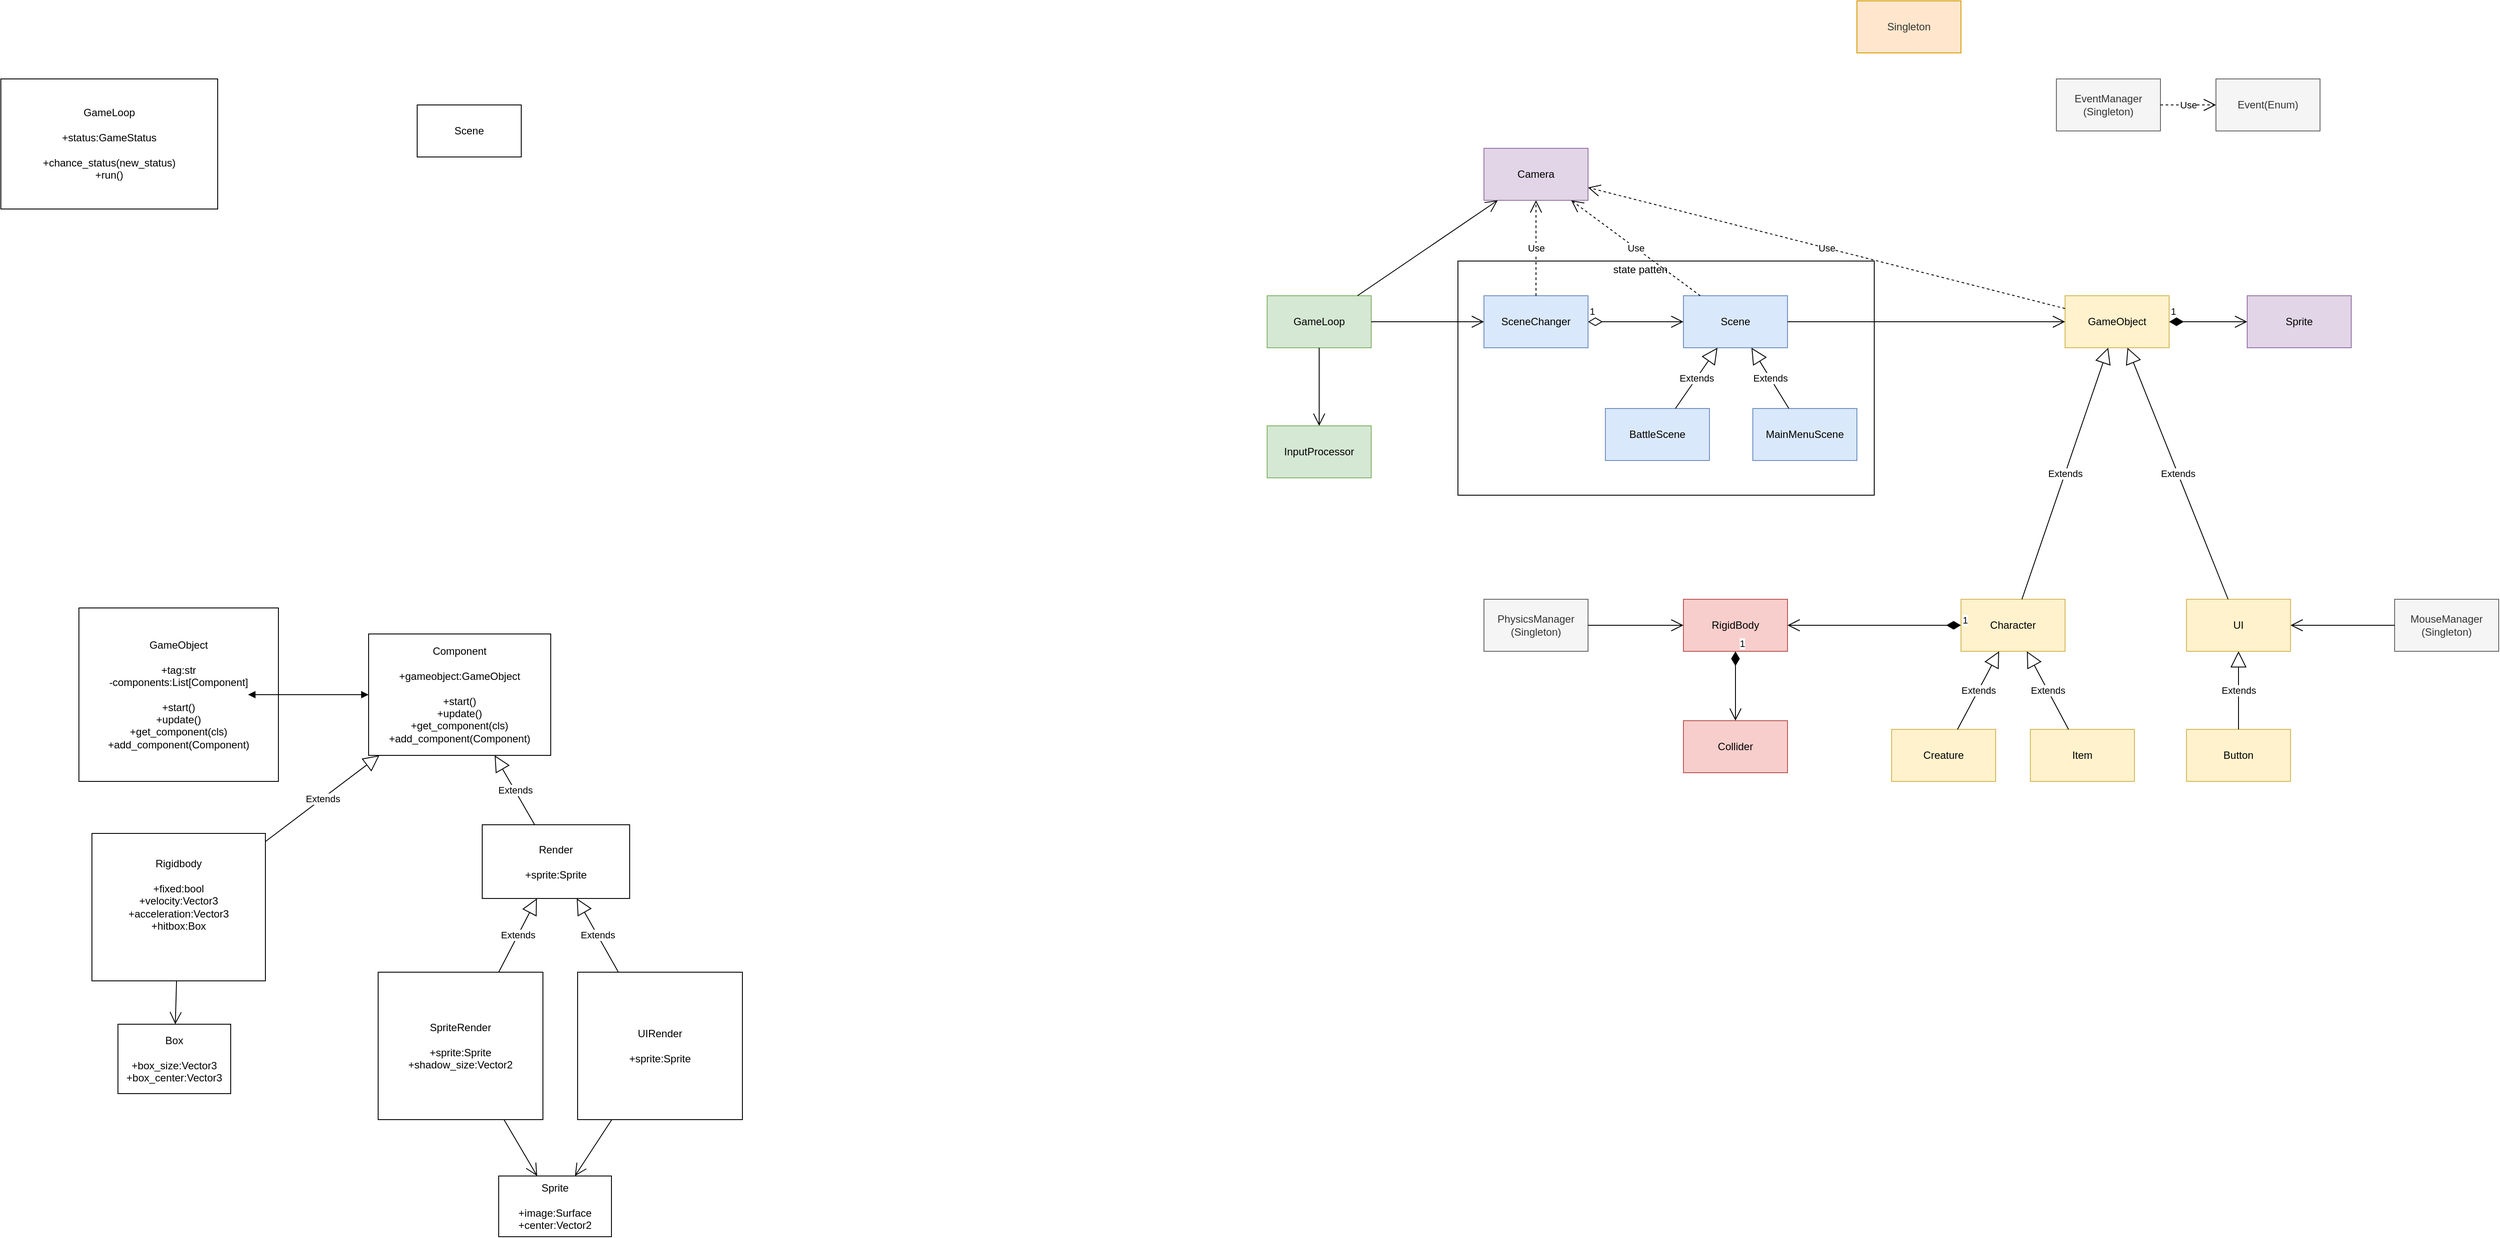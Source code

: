 <mxfile version="14.6.13" type="device"><diagram id="hKgxQPDrDTI2ahVSoKOb" name="第1頁"><mxGraphModel dx="1576" dy="1725" grid="1" gridSize="10" guides="1" tooltips="1" connect="1" arrows="1" fold="1" page="1" pageScale="1" pageWidth="827" pageHeight="1169" math="0" shadow="0"><root><mxCell id="0"/><mxCell id="1" parent="0"/><mxCell id="htQS5B944gYc3f_GTCxN-73" value="" style="whiteSpace=wrap;html=1;" vertex="1" parent="1"><mxGeometry x="960" y="20" width="480" height="270" as="geometry"/></mxCell><mxCell id="OlO2QIQrNW6RsAEBP56r-2" value="GameObject&lt;br&gt;&lt;br&gt;+tag:str&lt;br&gt;-components:List[Component]&lt;br&gt;&lt;br&gt;+start()&lt;br&gt;+update()&lt;br&gt;+get_component(cls)&lt;br&gt;+add_component(Component)" style="whiteSpace=wrap;html=1;" parent="1" vertex="1"><mxGeometry x="-630" y="420" width="230" height="200" as="geometry"/></mxCell><mxCell id="OlO2QIQrNW6RsAEBP56r-3" value="Sprite&lt;br&gt;&lt;br&gt;+image:Surface&lt;br&gt;+center:Vector2" style="whiteSpace=wrap;html=1;" parent="1" vertex="1"><mxGeometry x="-146" y="1075" width="130" height="70" as="geometry"/></mxCell><mxCell id="OlO2QIQrNW6RsAEBP56r-4" value="&lt;span style=&quot;text-align: left&quot;&gt;Character&lt;br&gt;&lt;/span&gt;" style="whiteSpace=wrap;html=1;fillColor=#fff2cc;strokeColor=#d6b656;" parent="1" vertex="1"><mxGeometry x="1540" y="410" width="120" height="60" as="geometry"/></mxCell><mxCell id="OlO2QIQrNW6RsAEBP56r-6" value="&lt;span&gt;Rigidbody&lt;br&gt;&lt;br&gt;+fixed:bool&lt;br&gt;+velocity:Vector3&lt;br&gt;+acceleration:Vector3&lt;br&gt;+hitbox:Box&lt;br&gt;&lt;br&gt;&lt;br&gt;&lt;/span&gt;" style="whiteSpace=wrap;html=1;" parent="1" vertex="1"><mxGeometry x="-615" y="680" width="200" height="170" as="geometry"/></mxCell><mxCell id="OlO2QIQrNW6RsAEBP56r-10" value="PhysicsManager&lt;br&gt;(Singleton)" style="whiteSpace=wrap;html=1;fillColor=#f5f5f5;strokeColor=#666666;fontColor=#333333;" parent="1" vertex="1"><mxGeometry x="990" y="410" width="120" height="60" as="geometry"/></mxCell><mxCell id="OlO2QIQrNW6RsAEBP56r-11" value="Camera" style="whiteSpace=wrap;html=1;fillColor=#e1d5e7;strokeColor=#9673a6;" parent="1" vertex="1"><mxGeometry x="990" y="-110" width="120" height="60" as="geometry"/></mxCell><mxCell id="OlO2QIQrNW6RsAEBP56r-12" value="Box&lt;br&gt;&lt;br&gt;+box_size:Vector3&lt;br&gt;+box_center:Vector3" style="whiteSpace=wrap;html=1;" parent="1" vertex="1"><mxGeometry x="-585" y="900" width="130" height="80" as="geometry"/></mxCell><mxCell id="OlO2QIQrNW6RsAEBP56r-13" value="GameLoop&lt;br&gt;&lt;br&gt;+status:GameStatus&lt;br&gt;&lt;br&gt;+chance_status(new_status)&lt;br&gt;+run()" style="whiteSpace=wrap;html=1;" parent="1" vertex="1"><mxGeometry x="-720" y="-190" width="250" height="150" as="geometry"/></mxCell><mxCell id="tJfwO-fEe4IgKujEnh0J-1" value="Scene" style="whiteSpace=wrap;html=1;" parent="1" vertex="1"><mxGeometry x="-240" y="-160" width="120" height="60" as="geometry"/></mxCell><mxCell id="tJfwO-fEe4IgKujEnh0J-2" value="&lt;span&gt;Component&lt;br&gt;&lt;br&gt;+gameobject:GameObject&lt;br&gt;&lt;br&gt;&lt;/span&gt;+start()&lt;br&gt;+update()&lt;br&gt;+get_component(cls)&lt;br&gt;+add_component(Component)&lt;span&gt;&lt;br&gt;&lt;/span&gt;" style="whiteSpace=wrap;html=1;" parent="1" vertex="1"><mxGeometry x="-296" y="450" width="210" height="140" as="geometry"/></mxCell><mxCell id="tJfwO-fEe4IgKujEnh0J-3" value="SpriteRender&lt;br&gt;&lt;br&gt;+sprite:Sprite&lt;br&gt;+shadow_size:Vector2" style="whiteSpace=wrap;html=1;" parent="1" vertex="1"><mxGeometry x="-285" y="840" width="190" height="170" as="geometry"/></mxCell><mxCell id="tJfwO-fEe4IgKujEnh0J-7" value="" style="endArrow=block;startArrow=block;endFill=1;startFill=1;html=1;" parent="1" target="tJfwO-fEe4IgKujEnh0J-2" edge="1"><mxGeometry width="160" relative="1" as="geometry"><mxPoint x="-435" y="520" as="sourcePoint"/><mxPoint x="-225" y="620" as="targetPoint"/></mxGeometry></mxCell><mxCell id="tJfwO-fEe4IgKujEnh0J-8" value="Extends" style="endArrow=block;endSize=16;endFill=0;html=1;" parent="1" source="OlO2QIQrNW6RsAEBP56r-6" target="tJfwO-fEe4IgKujEnh0J-2" edge="1"><mxGeometry width="160" relative="1" as="geometry"><mxPoint x="-205" y="700" as="sourcePoint"/><mxPoint x="-45" y="700" as="targetPoint"/></mxGeometry></mxCell><mxCell id="tJfwO-fEe4IgKujEnh0J-9" value="Extends" style="endArrow=block;endSize=16;endFill=0;html=1;" parent="1" source="tJfwO-fEe4IgKujEnh0J-14" target="tJfwO-fEe4IgKujEnh0J-2" edge="1"><mxGeometry width="160" relative="1" as="geometry"><mxPoint x="-175" y="820" as="sourcePoint"/><mxPoint x="-15" y="820" as="targetPoint"/></mxGeometry></mxCell><mxCell id="tJfwO-fEe4IgKujEnh0J-10" value="" style="endArrow=open;endFill=1;endSize=12;html=1;" parent="1" source="OlO2QIQrNW6RsAEBP56r-6" target="OlO2QIQrNW6RsAEBP56r-12" edge="1"><mxGeometry width="160" relative="1" as="geometry"><mxPoint x="-635" y="890" as="sourcePoint"/><mxPoint x="-475" y="890" as="targetPoint"/></mxGeometry></mxCell><mxCell id="tJfwO-fEe4IgKujEnh0J-11" value="" style="endArrow=open;endFill=1;endSize=12;html=1;" parent="1" source="tJfwO-fEe4IgKujEnh0J-3" target="OlO2QIQrNW6RsAEBP56r-3" edge="1"><mxGeometry width="160" relative="1" as="geometry"><mxPoint x="-215" y="890" as="sourcePoint"/><mxPoint x="-55" y="890" as="targetPoint"/></mxGeometry></mxCell><mxCell id="tJfwO-fEe4IgKujEnh0J-12" value="UIRender&lt;br&gt;&lt;br&gt;+sprite:Sprite" style="whiteSpace=wrap;html=1;" parent="1" vertex="1"><mxGeometry x="-55" y="840" width="190" height="170" as="geometry"/></mxCell><mxCell id="tJfwO-fEe4IgKujEnh0J-13" value="" style="endArrow=open;endFill=1;endSize=12;html=1;" parent="1" source="tJfwO-fEe4IgKujEnh0J-12" target="OlO2QIQrNW6RsAEBP56r-3" edge="1"><mxGeometry width="160" relative="1" as="geometry"><mxPoint x="-65.5" y="850" as="sourcePoint"/><mxPoint x="-33.441" y="900" as="targetPoint"/></mxGeometry></mxCell><mxCell id="tJfwO-fEe4IgKujEnh0J-14" value="Render&lt;br&gt;&lt;br&gt;+sprite:Sprite" style="whiteSpace=wrap;html=1;" parent="1" vertex="1"><mxGeometry x="-165" y="670" width="170" height="85" as="geometry"/></mxCell><mxCell id="tJfwO-fEe4IgKujEnh0J-15" value="Extends" style="endArrow=block;endSize=16;endFill=0;html=1;" parent="1" source="tJfwO-fEe4IgKujEnh0J-12" target="tJfwO-fEe4IgKujEnh0J-14" edge="1"><mxGeometry width="160" relative="1" as="geometry"><mxPoint x="-35" y="590.001" as="sourcePoint"/><mxPoint x="-86" y="587.356" as="targetPoint"/></mxGeometry></mxCell><mxCell id="tJfwO-fEe4IgKujEnh0J-16" value="Extends" style="endArrow=block;endSize=16;endFill=0;html=1;" parent="1" source="tJfwO-fEe4IgKujEnh0J-3" target="tJfwO-fEe4IgKujEnh0J-14" edge="1"><mxGeometry width="160" relative="1" as="geometry"><mxPoint x="-44" y="642.641" as="sourcePoint"/><mxPoint x="-95" y="639.996" as="targetPoint"/></mxGeometry></mxCell><mxCell id="htQS5B944gYc3f_GTCxN-1" value="GameObject" style="whiteSpace=wrap;html=1;fillColor=#fff2cc;strokeColor=#d6b656;" vertex="1" parent="1"><mxGeometry x="1660" y="60" width="120" height="60" as="geometry"/></mxCell><mxCell id="htQS5B944gYc3f_GTCxN-2" value="Creature" style="whiteSpace=wrap;html=1;fillColor=#fff2cc;strokeColor=#d6b656;" vertex="1" parent="1"><mxGeometry x="1460" y="560" width="120" height="60" as="geometry"/></mxCell><mxCell id="htQS5B944gYc3f_GTCxN-3" value="UI" style="whiteSpace=wrap;html=1;fillColor=#fff2cc;strokeColor=#d6b656;" vertex="1" parent="1"><mxGeometry x="1800" y="410" width="120" height="60" as="geometry"/></mxCell><mxCell id="htQS5B944gYc3f_GTCxN-5" value="Item" style="whiteSpace=wrap;html=1;fillColor=#fff2cc;strokeColor=#d6b656;" vertex="1" parent="1"><mxGeometry x="1620" y="560" width="120" height="60" as="geometry"/></mxCell><mxCell id="htQS5B944gYc3f_GTCxN-6" value="Button" style="whiteSpace=wrap;html=1;fillColor=#fff2cc;strokeColor=#d6b656;" vertex="1" parent="1"><mxGeometry x="1800" y="560" width="120" height="60" as="geometry"/></mxCell><mxCell id="htQS5B944gYc3f_GTCxN-12" value="GameLoop" style="whiteSpace=wrap;html=1;fillColor=#d5e8d4;strokeColor=#82b366;" vertex="1" parent="1"><mxGeometry x="740" y="60" width="120" height="60" as="geometry"/></mxCell><mxCell id="htQS5B944gYc3f_GTCxN-13" value="Scene" style="whiteSpace=wrap;html=1;fillColor=#dae8fc;strokeColor=#6c8ebf;" vertex="1" parent="1"><mxGeometry x="1220" y="60" width="120" height="60" as="geometry"/></mxCell><mxCell id="htQS5B944gYc3f_GTCxN-15" value="BattleScene" style="whiteSpace=wrap;html=1;fillColor=#dae8fc;strokeColor=#6c8ebf;" vertex="1" parent="1"><mxGeometry x="1130" y="190" width="120" height="60" as="geometry"/></mxCell><mxCell id="htQS5B944gYc3f_GTCxN-18" value="Extends" style="endArrow=block;endSize=16;endFill=0;html=1;" edge="1" parent="1" source="htQS5B944gYc3f_GTCxN-2" target="OlO2QIQrNW6RsAEBP56r-4"><mxGeometry width="160" relative="1" as="geometry"><mxPoint x="1450" y="420" as="sourcePoint"/><mxPoint x="1610" y="420" as="targetPoint"/></mxGeometry></mxCell><mxCell id="htQS5B944gYc3f_GTCxN-19" value="Extends" style="endArrow=block;endSize=16;endFill=0;html=1;" edge="1" parent="1" source="htQS5B944gYc3f_GTCxN-5" target="OlO2QIQrNW6RsAEBP56r-4"><mxGeometry width="160" relative="1" as="geometry"><mxPoint x="1540" y="480" as="sourcePoint"/><mxPoint x="1580" y="420" as="targetPoint"/></mxGeometry></mxCell><mxCell id="htQS5B944gYc3f_GTCxN-20" value="Extends" style="endArrow=block;endSize=16;endFill=0;html=1;" edge="1" parent="1" source="htQS5B944gYc3f_GTCxN-6" target="htQS5B944gYc3f_GTCxN-3"><mxGeometry width="160" relative="1" as="geometry"><mxPoint x="1650" y="480" as="sourcePoint"/><mxPoint x="1610" y="420" as="targetPoint"/></mxGeometry></mxCell><mxCell id="htQS5B944gYc3f_GTCxN-21" value="Extends" style="endArrow=block;endSize=16;endFill=0;html=1;" edge="1" parent="1" source="OlO2QIQrNW6RsAEBP56r-4" target="htQS5B944gYc3f_GTCxN-1"><mxGeometry width="160" relative="1" as="geometry"><mxPoint x="1760" y="260" as="sourcePoint"/><mxPoint x="1800" y="200" as="targetPoint"/></mxGeometry></mxCell><mxCell id="htQS5B944gYc3f_GTCxN-22" value="Extends" style="endArrow=block;endSize=16;endFill=0;html=1;" edge="1" parent="1" source="htQS5B944gYc3f_GTCxN-3" target="htQS5B944gYc3f_GTCxN-1"><mxGeometry width="160" relative="1" as="geometry"><mxPoint x="1509.231" y="140" as="sourcePoint"/><mxPoint x="1600.769" y="70" as="targetPoint"/></mxGeometry></mxCell><mxCell id="htQS5B944gYc3f_GTCxN-23" value="Extends" style="endArrow=block;endSize=16;endFill=0;html=1;" edge="1" parent="1" source="htQS5B944gYc3f_GTCxN-15" target="htQS5B944gYc3f_GTCxN-13"><mxGeometry width="160" relative="1" as="geometry"><mxPoint x="1618.462" y="380" as="sourcePoint"/><mxPoint x="1521.538" y="310" as="targetPoint"/></mxGeometry></mxCell><mxCell id="htQS5B944gYc3f_GTCxN-28" value="" style="endArrow=open;endFill=1;endSize=12;html=1;" edge="1" parent="1" source="htQS5B944gYc3f_GTCxN-13" target="htQS5B944gYc3f_GTCxN-1"><mxGeometry width="160" relative="1" as="geometry"><mxPoint x="1110" y="100" as="sourcePoint"/><mxPoint x="1230" y="100" as="targetPoint"/></mxGeometry></mxCell><mxCell id="htQS5B944gYc3f_GTCxN-32" value="SceneChanger" style="whiteSpace=wrap;html=1;fillColor=#dae8fc;strokeColor=#6c8ebf;" vertex="1" parent="1"><mxGeometry x="990" y="60" width="120" height="60" as="geometry"/></mxCell><mxCell id="htQS5B944gYc3f_GTCxN-37" value="1" style="endArrow=open;html=1;endSize=12;startArrow=diamondThin;startSize=14;startFill=0;edgeStyle=orthogonalEdgeStyle;align=left;verticalAlign=bottom;" edge="1" parent="1" source="htQS5B944gYc3f_GTCxN-32" target="htQS5B944gYc3f_GTCxN-13"><mxGeometry x="-1" y="3" relative="1" as="geometry"><mxPoint x="1020" y="270" as="sourcePoint"/><mxPoint x="1180" y="270" as="targetPoint"/></mxGeometry></mxCell><mxCell id="htQS5B944gYc3f_GTCxN-40" value="" style="endArrow=open;endFill=1;endSize=12;html=1;" edge="1" parent="1" source="htQS5B944gYc3f_GTCxN-12" target="htQS5B944gYc3f_GTCxN-32"><mxGeometry width="160" relative="1" as="geometry"><mxPoint x="880" y="120" as="sourcePoint"/><mxPoint x="1040" y="120" as="targetPoint"/></mxGeometry></mxCell><mxCell id="htQS5B944gYc3f_GTCxN-41" value="" style="endArrow=open;endFill=1;endSize=12;html=1;" edge="1" parent="1" source="htQS5B944gYc3f_GTCxN-12" target="OlO2QIQrNW6RsAEBP56r-11"><mxGeometry width="160" relative="1" as="geometry"><mxPoint x="957" y="55.767" as="sourcePoint"/><mxPoint x="1000" y="74.233" as="targetPoint"/></mxGeometry></mxCell><mxCell id="htQS5B944gYc3f_GTCxN-42" value="Use" style="endArrow=open;endSize=12;dashed=1;html=1;" edge="1" parent="1" source="htQS5B944gYc3f_GTCxN-32" target="OlO2QIQrNW6RsAEBP56r-11"><mxGeometry width="160" relative="1" as="geometry"><mxPoint x="1010" y="150" as="sourcePoint"/><mxPoint x="1170" y="150" as="targetPoint"/></mxGeometry></mxCell><mxCell id="htQS5B944gYc3f_GTCxN-43" value="Use" style="endArrow=open;endSize=12;dashed=1;html=1;" edge="1" parent="1" source="htQS5B944gYc3f_GTCxN-13" target="OlO2QIQrNW6RsAEBP56r-11"><mxGeometry width="160" relative="1" as="geometry"><mxPoint x="1060" y="70" as="sourcePoint"/><mxPoint x="1060" y="-10" as="targetPoint"/></mxGeometry></mxCell><mxCell id="htQS5B944gYc3f_GTCxN-44" value="Use" style="endArrow=open;endSize=12;dashed=1;html=1;" edge="1" parent="1" source="htQS5B944gYc3f_GTCxN-1" target="OlO2QIQrNW6RsAEBP56r-11"><mxGeometry width="160" relative="1" as="geometry"><mxPoint x="1240.714" y="70" as="sourcePoint"/><mxPoint x="1109.286" y="-10" as="targetPoint"/></mxGeometry></mxCell><mxCell id="htQS5B944gYc3f_GTCxN-47" value="RigidBody" style="whiteSpace=wrap;html=1;fillColor=#f8cecc;strokeColor=#b85450;" vertex="1" parent="1"><mxGeometry x="1220" y="410" width="120" height="60" as="geometry"/></mxCell><mxCell id="htQS5B944gYc3f_GTCxN-48" value="1" style="endArrow=open;html=1;endSize=12;startArrow=diamondThin;startSize=14;startFill=1;edgeStyle=orthogonalEdgeStyle;align=left;verticalAlign=bottom;strokeColor=#000000;" edge="1" parent="1" source="OlO2QIQrNW6RsAEBP56r-4" target="htQS5B944gYc3f_GTCxN-47"><mxGeometry x="-1" y="3" relative="1" as="geometry"><mxPoint x="1130" y="550" as="sourcePoint"/><mxPoint x="1290" y="550" as="targetPoint"/></mxGeometry></mxCell><mxCell id="htQS5B944gYc3f_GTCxN-51" value="1" style="endArrow=open;html=1;endSize=12;startArrow=diamondThin;startSize=14;startFill=1;edgeStyle=orthogonalEdgeStyle;align=left;verticalAlign=bottom;strokeColor=#000000;" edge="1" parent="1" source="htQS5B944gYc3f_GTCxN-47" target="htQS5B944gYc3f_GTCxN-52"><mxGeometry x="-1" y="3" relative="1" as="geometry"><mxPoint x="1200" y="500" as="sourcePoint"/><mxPoint x="1300" y="550" as="targetPoint"/></mxGeometry></mxCell><mxCell id="htQS5B944gYc3f_GTCxN-52" value="Collider" style="whiteSpace=wrap;html=1;fillColor=#f8cecc;strokeColor=#b85450;" vertex="1" parent="1"><mxGeometry x="1220" y="550" width="120" height="60" as="geometry"/></mxCell><mxCell id="htQS5B944gYc3f_GTCxN-53" value="" style="endArrow=open;endFill=1;endSize=12;html=1;strokeColor=#000000;" edge="1" parent="1" source="OlO2QIQrNW6RsAEBP56r-10" target="htQS5B944gYc3f_GTCxN-47"><mxGeometry width="160" relative="1" as="geometry"><mxPoint x="790" y="420" as="sourcePoint"/><mxPoint x="950" y="420" as="targetPoint"/></mxGeometry></mxCell><mxCell id="htQS5B944gYc3f_GTCxN-56" value="MouseManager&lt;br&gt;(Singleton)" style="whiteSpace=wrap;html=1;fillColor=#f5f5f5;strokeColor=#666666;fontColor=#333333;" vertex="1" parent="1"><mxGeometry x="2040" y="410" width="120" height="60" as="geometry"/></mxCell><mxCell id="htQS5B944gYc3f_GTCxN-57" value="EventManager&lt;br&gt;(Singleton)" style="whiteSpace=wrap;html=1;fillColor=#f5f5f5;strokeColor=#666666;fontColor=#333333;" vertex="1" parent="1"><mxGeometry x="1650" y="-190" width="120" height="60" as="geometry"/></mxCell><mxCell id="htQS5B944gYc3f_GTCxN-58" value="Event(Enum)" style="whiteSpace=wrap;html=1;fillColor=#f5f5f5;strokeColor=#666666;fontColor=#333333;" vertex="1" parent="1"><mxGeometry x="1834" y="-190" width="120" height="60" as="geometry"/></mxCell><mxCell id="htQS5B944gYc3f_GTCxN-59" value="Use" style="endArrow=open;endSize=12;dashed=1;html=1;strokeColor=#000000;" edge="1" parent="1" source="htQS5B944gYc3f_GTCxN-57" target="htQS5B944gYc3f_GTCxN-58"><mxGeometry width="160" relative="1" as="geometry"><mxPoint x="2004" y="-10" as="sourcePoint"/><mxPoint x="2164" y="-10" as="targetPoint"/></mxGeometry></mxCell><mxCell id="htQS5B944gYc3f_GTCxN-63" value="" style="endArrow=open;endFill=1;endSize=12;html=1;strokeColor=#000000;" edge="1" parent="1" source="htQS5B944gYc3f_GTCxN-56" target="htQS5B944gYc3f_GTCxN-3"><mxGeometry width="160" relative="1" as="geometry"><mxPoint x="2020" y="490" as="sourcePoint"/><mxPoint x="2180" y="490" as="targetPoint"/></mxGeometry></mxCell><mxCell id="htQS5B944gYc3f_GTCxN-64" value="Sprite" style="whiteSpace=wrap;html=1;fillColor=#e1d5e7;strokeColor=#9673a6;" vertex="1" parent="1"><mxGeometry x="1870" y="60" width="120" height="60" as="geometry"/></mxCell><mxCell id="htQS5B944gYc3f_GTCxN-66" value="1" style="endArrow=open;html=1;endSize=12;startArrow=diamondThin;startSize=14;startFill=1;edgeStyle=orthogonalEdgeStyle;align=left;verticalAlign=bottom;strokeColor=#000000;" edge="1" parent="1" source="htQS5B944gYc3f_GTCxN-1" target="htQS5B944gYc3f_GTCxN-64"><mxGeometry x="-1" y="3" relative="1" as="geometry"><mxPoint x="1820" y="190" as="sourcePoint"/><mxPoint x="1930" y="90" as="targetPoint"/></mxGeometry></mxCell><mxCell id="htQS5B944gYc3f_GTCxN-70" value="&lt;span style=&quot;color: rgb(51 , 51 , 51)&quot;&gt;Singleton&lt;/span&gt;" style="whiteSpace=wrap;html=1;fillColor=#ffe6cc;strokeColor=#d79b00;" vertex="1" parent="1"><mxGeometry x="1420" y="-280" width="120" height="60" as="geometry"/></mxCell><mxCell id="htQS5B944gYc3f_GTCxN-71" value="InputProcessor" style="whiteSpace=wrap;html=1;fillColor=#d5e8d4;strokeColor=#82b366;" vertex="1" parent="1"><mxGeometry x="740" y="210" width="120" height="60" as="geometry"/></mxCell><mxCell id="htQS5B944gYc3f_GTCxN-72" value="" style="endArrow=open;endFill=1;endSize=12;html=1;" edge="1" parent="1" source="htQS5B944gYc3f_GTCxN-12" target="htQS5B944gYc3f_GTCxN-71"><mxGeometry width="160" relative="1" as="geometry"><mxPoint x="870" y="100" as="sourcePoint"/><mxPoint x="1000" y="100" as="targetPoint"/></mxGeometry></mxCell><mxCell id="htQS5B944gYc3f_GTCxN-74" value="state patten" style="text;html=1;align=center;verticalAlign=middle;resizable=0;points=[];autosize=1;strokeColor=none;" vertex="1" parent="1"><mxGeometry x="1130" y="20" width="80" height="20" as="geometry"/></mxCell><mxCell id="htQS5B944gYc3f_GTCxN-75" value="MainMenuScene" style="whiteSpace=wrap;html=1;fillColor=#dae8fc;strokeColor=#6c8ebf;" vertex="1" parent="1"><mxGeometry x="1300" y="190" width="120" height="60" as="geometry"/></mxCell><mxCell id="htQS5B944gYc3f_GTCxN-76" value="Extends" style="endArrow=block;endSize=16;endFill=0;html=1;" edge="1" parent="1" source="htQS5B944gYc3f_GTCxN-75" target="htQS5B944gYc3f_GTCxN-13"><mxGeometry width="160" relative="1" as="geometry"><mxPoint x="1205.385" y="200" as="sourcePoint"/><mxPoint x="1264.615" y="130" as="targetPoint"/></mxGeometry></mxCell></root></mxGraphModel></diagram></mxfile>